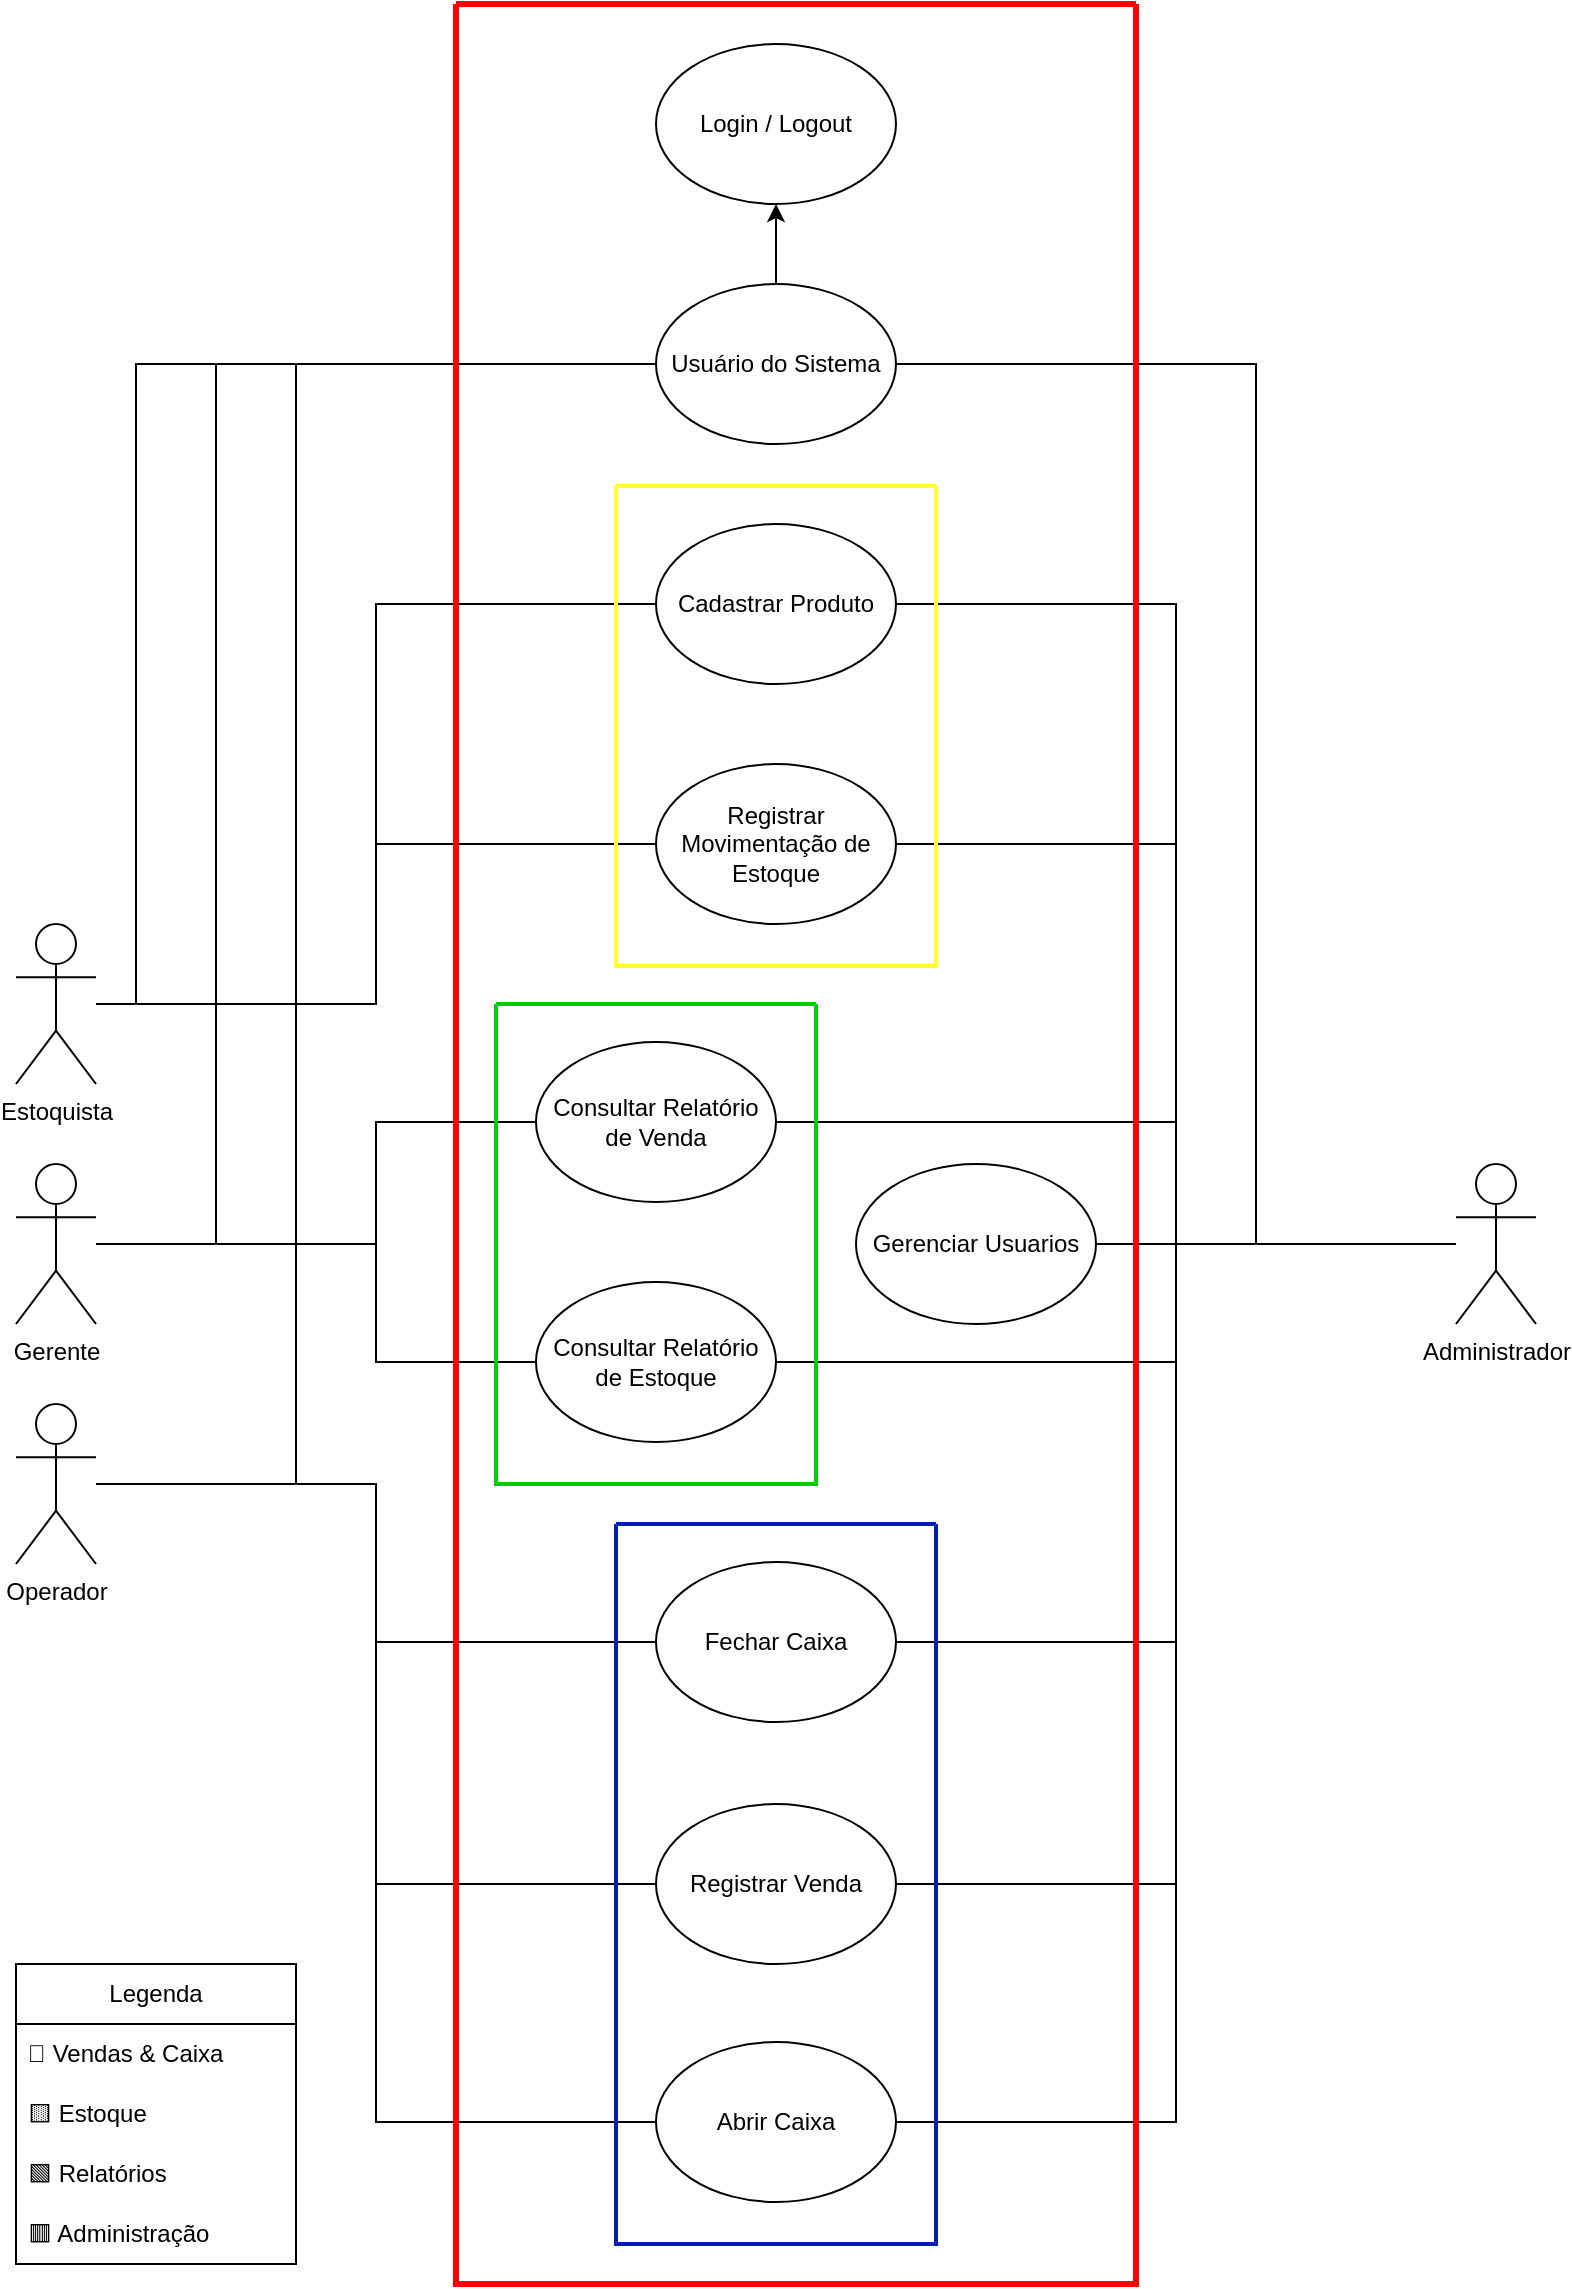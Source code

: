 <mxfile version="28.1.2">
  <diagram name="Página-1" id="6sM0z9Nq1gSoZ9EJpc1h">
    <mxGraphModel dx="2500" dy="211" grid="1" gridSize="10" guides="1" tooltips="1" connect="1" arrows="1" fold="1" page="1" pageScale="1" pageWidth="827" pageHeight="1169" math="0" shadow="0">
      <root>
        <mxCell id="0" />
        <mxCell id="1" parent="0" />
        <mxCell id="uc30BxXDErF5APEfYW1B-68" style="edgeStyle=orthogonalEdgeStyle;rounded=0;orthogonalLoop=1;jettySize=auto;html=1;entryX=0;entryY=0.5;entryDx=0;entryDy=0;endArrow=none;endFill=0;" parent="1" source="uc30BxXDErF5APEfYW1B-1" target="uc30BxXDErF5APEfYW1B-6" edge="1">
          <mxGeometry relative="1" as="geometry" />
        </mxCell>
        <mxCell id="uc30BxXDErF5APEfYW1B-69" style="edgeStyle=orthogonalEdgeStyle;rounded=0;orthogonalLoop=1;jettySize=auto;html=1;entryX=0;entryY=0.5;entryDx=0;entryDy=0;endArrow=none;endFill=0;" parent="1" source="uc30BxXDErF5APEfYW1B-1" target="uc30BxXDErF5APEfYW1B-7" edge="1">
          <mxGeometry relative="1" as="geometry" />
        </mxCell>
        <mxCell id="uc30BxXDErF5APEfYW1B-70" style="edgeStyle=orthogonalEdgeStyle;rounded=0;orthogonalLoop=1;jettySize=auto;html=1;entryX=0;entryY=0.5;entryDx=0;entryDy=0;endArrow=none;endFill=0;" parent="1" source="uc30BxXDErF5APEfYW1B-1" target="uc30BxXDErF5APEfYW1B-5" edge="1">
          <mxGeometry relative="1" as="geometry" />
        </mxCell>
        <mxCell id="uc30BxXDErF5APEfYW1B-91" style="edgeStyle=orthogonalEdgeStyle;rounded=0;orthogonalLoop=1;jettySize=auto;html=1;entryX=0;entryY=0.5;entryDx=0;entryDy=0;endArrow=none;endFill=0;" parent="1" source="uc30BxXDErF5APEfYW1B-1" target="uc30BxXDErF5APEfYW1B-85" edge="1">
          <mxGeometry relative="1" as="geometry">
            <Array as="points">
              <mxPoint x="180" y="1920" />
              <mxPoint x="180" y="1360" />
            </Array>
          </mxGeometry>
        </mxCell>
        <mxCell id="uc30BxXDErF5APEfYW1B-1" value="Operador" style="shape=umlActor;verticalLabelPosition=bottom;verticalAlign=top;html=1;outlineConnect=0;" parent="1" vertex="1">
          <mxGeometry x="40" y="1880" width="40" height="80" as="geometry" />
        </mxCell>
        <mxCell id="uc30BxXDErF5APEfYW1B-64" style="rounded=0;orthogonalLoop=1;jettySize=auto;html=1;entryX=0;entryY=0.5;entryDx=0;entryDy=0;edgeStyle=orthogonalEdgeStyle;endArrow=none;endFill=0;" parent="1" source="uc30BxXDErF5APEfYW1B-2" target="uc30BxXDErF5APEfYW1B-16" edge="1">
          <mxGeometry relative="1" as="geometry" />
        </mxCell>
        <mxCell id="uc30BxXDErF5APEfYW1B-65" style="rounded=0;orthogonalLoop=1;jettySize=auto;html=1;entryX=0;entryY=0.5;entryDx=0;entryDy=0;edgeStyle=orthogonalEdgeStyle;endArrow=none;endFill=0;" parent="1" source="uc30BxXDErF5APEfYW1B-2" target="uc30BxXDErF5APEfYW1B-17" edge="1">
          <mxGeometry relative="1" as="geometry" />
        </mxCell>
        <mxCell id="uc30BxXDErF5APEfYW1B-89" style="edgeStyle=orthogonalEdgeStyle;rounded=0;orthogonalLoop=1;jettySize=auto;html=1;entryX=0;entryY=0.5;entryDx=0;entryDy=0;endArrow=none;endFill=0;" parent="1" source="uc30BxXDErF5APEfYW1B-2" target="uc30BxXDErF5APEfYW1B-85" edge="1">
          <mxGeometry relative="1" as="geometry">
            <Array as="points">
              <mxPoint x="100" y="1680" />
              <mxPoint x="100" y="1360" />
            </Array>
          </mxGeometry>
        </mxCell>
        <mxCell id="uc30BxXDErF5APEfYW1B-2" value="Estoquista" style="shape=umlActor;verticalLabelPosition=bottom;verticalAlign=top;html=1;outlineConnect=0;" parent="1" vertex="1">
          <mxGeometry x="40" y="1640" width="40" height="80" as="geometry" />
        </mxCell>
        <mxCell id="uc30BxXDErF5APEfYW1B-81" style="edgeStyle=orthogonalEdgeStyle;rounded=0;orthogonalLoop=1;jettySize=auto;html=1;entryX=0;entryY=0.5;entryDx=0;entryDy=0;endArrow=none;endFill=0;" parent="1" source="uc30BxXDErF5APEfYW1B-3" target="uc30BxXDErF5APEfYW1B-24" edge="1">
          <mxGeometry relative="1" as="geometry">
            <Array as="points">
              <mxPoint x="220" y="1800" />
              <mxPoint x="220" y="1859" />
            </Array>
          </mxGeometry>
        </mxCell>
        <mxCell id="uc30BxXDErF5APEfYW1B-82" style="edgeStyle=orthogonalEdgeStyle;rounded=0;orthogonalLoop=1;jettySize=auto;html=1;entryX=0;entryY=0.5;entryDx=0;entryDy=0;endArrow=none;endFill=0;" parent="1" source="uc30BxXDErF5APEfYW1B-3" target="uc30BxXDErF5APEfYW1B-23" edge="1">
          <mxGeometry relative="1" as="geometry">
            <Array as="points">
              <mxPoint x="220" y="1800" />
              <mxPoint x="220" y="1739" />
            </Array>
          </mxGeometry>
        </mxCell>
        <mxCell id="uc30BxXDErF5APEfYW1B-90" style="edgeStyle=orthogonalEdgeStyle;rounded=0;orthogonalLoop=1;jettySize=auto;html=1;entryX=0;entryY=0.5;entryDx=0;entryDy=0;endArrow=none;endFill=0;" parent="1" source="uc30BxXDErF5APEfYW1B-3" target="uc30BxXDErF5APEfYW1B-85" edge="1">
          <mxGeometry relative="1" as="geometry">
            <mxPoint x="160" y="1360" as="targetPoint" />
            <Array as="points">
              <mxPoint x="140" y="1800" />
              <mxPoint x="140" y="1360" />
            </Array>
          </mxGeometry>
        </mxCell>
        <mxCell id="uc30BxXDErF5APEfYW1B-3" value="&lt;div&gt;Gerente&lt;/div&gt;" style="shape=umlActor;verticalLabelPosition=bottom;verticalAlign=top;html=1;outlineConnect=0;" parent="1" vertex="1">
          <mxGeometry x="40" y="1760" width="40" height="80" as="geometry" />
        </mxCell>
        <mxCell id="uc30BxXDErF5APEfYW1B-75" style="edgeStyle=orthogonalEdgeStyle;rounded=0;orthogonalLoop=1;jettySize=auto;html=1;entryX=1;entryY=0.5;entryDx=0;entryDy=0;endArrow=none;endFill=0;" parent="1" source="uc30BxXDErF5APEfYW1B-4" target="uc30BxXDErF5APEfYW1B-16" edge="1">
          <mxGeometry relative="1" as="geometry" />
        </mxCell>
        <mxCell id="uc30BxXDErF5APEfYW1B-76" style="edgeStyle=orthogonalEdgeStyle;rounded=0;orthogonalLoop=1;jettySize=auto;html=1;entryX=1;entryY=0.5;entryDx=0;entryDy=0;endArrow=none;endFill=0;" parent="1" source="uc30BxXDErF5APEfYW1B-4" target="uc30BxXDErF5APEfYW1B-17" edge="1">
          <mxGeometry relative="1" as="geometry" />
        </mxCell>
        <mxCell id="uc30BxXDErF5APEfYW1B-77" style="edgeStyle=orthogonalEdgeStyle;rounded=0;orthogonalLoop=1;jettySize=auto;html=1;entryX=1;entryY=0.5;entryDx=0;entryDy=0;endArrow=none;endFill=0;" parent="1" source="uc30BxXDErF5APEfYW1B-4" target="uc30BxXDErF5APEfYW1B-6" edge="1">
          <mxGeometry relative="1" as="geometry" />
        </mxCell>
        <mxCell id="uc30BxXDErF5APEfYW1B-78" style="edgeStyle=orthogonalEdgeStyle;rounded=0;orthogonalLoop=1;jettySize=auto;html=1;entryX=1;entryY=0.5;entryDx=0;entryDy=0;endArrow=none;endFill=0;" parent="1" source="uc30BxXDErF5APEfYW1B-4" target="uc30BxXDErF5APEfYW1B-7" edge="1">
          <mxGeometry relative="1" as="geometry" />
        </mxCell>
        <mxCell id="uc30BxXDErF5APEfYW1B-79" style="edgeStyle=orthogonalEdgeStyle;rounded=0;orthogonalLoop=1;jettySize=auto;html=1;entryX=1;entryY=0.5;entryDx=0;entryDy=0;endArrow=none;endFill=0;" parent="1" source="uc30BxXDErF5APEfYW1B-4" target="uc30BxXDErF5APEfYW1B-5" edge="1">
          <mxGeometry relative="1" as="geometry" />
        </mxCell>
        <mxCell id="uc30BxXDErF5APEfYW1B-88" style="edgeStyle=orthogonalEdgeStyle;rounded=0;orthogonalLoop=1;jettySize=auto;html=1;entryX=1;entryY=0.5;entryDx=0;entryDy=0;endArrow=none;endFill=0;" parent="1" source="uc30BxXDErF5APEfYW1B-4" target="uc30BxXDErF5APEfYW1B-85" edge="1">
          <mxGeometry relative="1" as="geometry">
            <Array as="points">
              <mxPoint x="660" y="1800" />
              <mxPoint x="660" y="1360" />
            </Array>
          </mxGeometry>
        </mxCell>
        <mxCell id="uc30BxXDErF5APEfYW1B-92" style="edgeStyle=orthogonalEdgeStyle;rounded=0;orthogonalLoop=1;jettySize=auto;html=1;entryX=1;entryY=0.5;entryDx=0;entryDy=0;endArrow=none;endFill=0;" parent="1" source="uc30BxXDErF5APEfYW1B-4" target="uc30BxXDErF5APEfYW1B-31" edge="1">
          <mxGeometry relative="1" as="geometry" />
        </mxCell>
        <mxCell id="1QleDGYtUpiaQ6U-4iyC-1" style="edgeStyle=orthogonalEdgeStyle;rounded=0;orthogonalLoop=1;jettySize=auto;html=1;entryX=1;entryY=0.5;entryDx=0;entryDy=0;endArrow=none;endFill=0;" edge="1" parent="1" source="uc30BxXDErF5APEfYW1B-4" target="uc30BxXDErF5APEfYW1B-23">
          <mxGeometry relative="1" as="geometry">
            <Array as="points">
              <mxPoint x="620" y="1800" />
              <mxPoint x="620" y="1739" />
            </Array>
          </mxGeometry>
        </mxCell>
        <mxCell id="1QleDGYtUpiaQ6U-4iyC-2" style="edgeStyle=orthogonalEdgeStyle;rounded=0;orthogonalLoop=1;jettySize=auto;html=1;entryX=1;entryY=0.5;entryDx=0;entryDy=0;endArrow=none;endFill=0;" edge="1" parent="1" source="uc30BxXDErF5APEfYW1B-4" target="uc30BxXDErF5APEfYW1B-24">
          <mxGeometry relative="1" as="geometry">
            <Array as="points">
              <mxPoint x="620" y="1800" />
              <mxPoint x="620" y="1859" />
            </Array>
          </mxGeometry>
        </mxCell>
        <mxCell id="uc30BxXDErF5APEfYW1B-4" value="Administrador" style="shape=umlActor;verticalLabelPosition=bottom;verticalAlign=top;html=1;outlineConnect=0;" parent="1" vertex="1">
          <mxGeometry x="760" y="1760" width="40" height="80" as="geometry" />
        </mxCell>
        <mxCell id="uc30BxXDErF5APEfYW1B-97" value="Legenda" style="swimlane;fontStyle=0;childLayout=stackLayout;horizontal=1;startSize=30;horizontalStack=0;resizeParent=1;resizeParentMax=0;resizeLast=0;collapsible=1;marginBottom=0;whiteSpace=wrap;html=1;" parent="1" vertex="1">
          <mxGeometry x="40" y="2160" width="140" height="150" as="geometry" />
        </mxCell>
        <mxCell id="uc30BxXDErF5APEfYW1B-98" value="🔷 Vendas &amp;amp; Caixa" style="text;strokeColor=none;fillColor=none;align=left;verticalAlign=middle;spacingLeft=4;spacingRight=4;overflow=hidden;points=[[0,0.5],[1,0.5]];portConstraint=eastwest;rotatable=0;whiteSpace=wrap;html=1;" parent="uc30BxXDErF5APEfYW1B-97" vertex="1">
          <mxGeometry y="30" width="140" height="30" as="geometry" />
        </mxCell>
        <mxCell id="uc30BxXDErF5APEfYW1B-99" value="🟨 Estoque" style="text;strokeColor=none;fillColor=none;align=left;verticalAlign=middle;spacingLeft=4;spacingRight=4;overflow=hidden;points=[[0,0.5],[1,0.5]];portConstraint=eastwest;rotatable=0;whiteSpace=wrap;html=1;" parent="uc30BxXDErF5APEfYW1B-97" vertex="1">
          <mxGeometry y="60" width="140" height="30" as="geometry" />
        </mxCell>
        <mxCell id="uc30BxXDErF5APEfYW1B-100" value="🟩 Relatórios" style="text;strokeColor=none;fillColor=none;align=left;verticalAlign=middle;spacingLeft=4;spacingRight=4;overflow=hidden;points=[[0,0.5],[1,0.5]];portConstraint=eastwest;rotatable=0;whiteSpace=wrap;html=1;" parent="uc30BxXDErF5APEfYW1B-97" vertex="1">
          <mxGeometry y="90" width="140" height="30" as="geometry" />
        </mxCell>
        <mxCell id="uc30BxXDErF5APEfYW1B-103" value="🟥 Administração" style="text;strokeColor=none;fillColor=none;align=left;verticalAlign=middle;spacingLeft=4;spacingRight=4;overflow=hidden;points=[[0,0.5],[1,0.5]];portConstraint=eastwest;rotatable=0;whiteSpace=wrap;html=1;" parent="uc30BxXDErF5APEfYW1B-97" vertex="1">
          <mxGeometry y="120" width="140" height="30" as="geometry" />
        </mxCell>
        <mxCell id="uc30BxXDErF5APEfYW1B-104" value="" style="swimlane;startSize=0;strokeColor=light-dark(#FF0000,#FF0000);strokeWidth=3;fillColor=none;" parent="1" vertex="1">
          <mxGeometry x="260" y="1180" width="340" height="1140" as="geometry">
            <mxRectangle x="260" y="1180" width="50" height="40" as="alternateBounds" />
          </mxGeometry>
        </mxCell>
        <mxCell id="uc30BxXDErF5APEfYW1B-31" value="Gerenciar Usuarios" style="ellipse;whiteSpace=wrap;html=1;" parent="uc30BxXDErF5APEfYW1B-104" vertex="1">
          <mxGeometry x="200" y="580" width="120" height="80" as="geometry" />
        </mxCell>
        <mxCell id="uc30BxXDErF5APEfYW1B-94" value="" style="swimlane;startSize=0;strokeColor=light-dark(#FFFF33,#FFFF33);strokeWidth=2;verticalAlign=bottom;fillColor=none;" parent="uc30BxXDErF5APEfYW1B-104" vertex="1">
          <mxGeometry x="80" y="241" width="160" height="240" as="geometry">
            <mxRectangle x="340" y="1421" width="50" height="40" as="alternateBounds" />
          </mxGeometry>
        </mxCell>
        <mxCell id="uc30BxXDErF5APEfYW1B-16" value="Cadastrar Produto" style="ellipse;whiteSpace=wrap;html=1;" parent="uc30BxXDErF5APEfYW1B-94" vertex="1">
          <mxGeometry x="20" y="19" width="120" height="80" as="geometry" />
        </mxCell>
        <mxCell id="uc30BxXDErF5APEfYW1B-17" value="Registrar Movimentação de Estoque" style="ellipse;whiteSpace=wrap;html=1;" parent="uc30BxXDErF5APEfYW1B-94" vertex="1">
          <mxGeometry x="20" y="139" width="120" height="80" as="geometry" />
        </mxCell>
        <mxCell id="uc30BxXDErF5APEfYW1B-85" value="Usuário do Sistema" style="ellipse;whiteSpace=wrap;html=1;" parent="uc30BxXDErF5APEfYW1B-104" vertex="1">
          <mxGeometry x="100" y="140" width="120" height="80" as="geometry" />
        </mxCell>
        <mxCell id="uc30BxXDErF5APEfYW1B-32" value="Login / Logout" style="ellipse;whiteSpace=wrap;html=1;" parent="uc30BxXDErF5APEfYW1B-104" vertex="1">
          <mxGeometry x="100" y="20" width="120" height="80" as="geometry" />
        </mxCell>
        <mxCell id="uc30BxXDErF5APEfYW1B-86" style="edgeStyle=orthogonalEdgeStyle;rounded=0;orthogonalLoop=1;jettySize=auto;html=1;entryX=0.5;entryY=1;entryDx=0;entryDy=0;" parent="uc30BxXDErF5APEfYW1B-104" source="uc30BxXDErF5APEfYW1B-85" target="uc30BxXDErF5APEfYW1B-32" edge="1">
          <mxGeometry relative="1" as="geometry" />
        </mxCell>
        <mxCell id="uc30BxXDErF5APEfYW1B-95" value="" style="swimlane;startSize=0;fillColor=none;fontColor=light-dark(#FFFFFF,#FFFFFF);strokeColor=light-dark(#00CC00,#00CC00);strokeWidth=2;verticalAlign=bottom;" parent="uc30BxXDErF5APEfYW1B-104" vertex="1">
          <mxGeometry x="20" y="500" width="160" height="240" as="geometry" />
        </mxCell>
        <mxCell id="uc30BxXDErF5APEfYW1B-24" value="Consultar Relatório de Estoque" style="ellipse;whiteSpace=wrap;html=1;" parent="uc30BxXDErF5APEfYW1B-95" vertex="1">
          <mxGeometry x="20" y="139" width="120" height="80" as="geometry" />
        </mxCell>
        <mxCell id="uc30BxXDErF5APEfYW1B-23" value="Consultar Relatório de Venda" style="ellipse;whiteSpace=wrap;html=1;" parent="uc30BxXDErF5APEfYW1B-95" vertex="1">
          <mxGeometry x="20" y="19" width="120" height="80" as="geometry" />
        </mxCell>
        <mxCell id="uc30BxXDErF5APEfYW1B-93" value="" style="swimlane;startSize=0;verticalAlign=top;labelPosition=center;verticalLabelPosition=bottom;align=center;fillColor=none;fontColor=light-dark(#FFFFFF,#FFFFFF);strokeColor=light-dark(#001DBC,#001DBC);strokeWidth=2;" parent="uc30BxXDErF5APEfYW1B-104" vertex="1">
          <mxGeometry x="80" y="760" width="160" height="360" as="geometry" />
        </mxCell>
        <mxCell id="uc30BxXDErF5APEfYW1B-5" value="Abrir Caixa" style="ellipse;whiteSpace=wrap;html=1;" parent="uc30BxXDErF5APEfYW1B-93" vertex="1">
          <mxGeometry x="20" y="259" width="120" height="80" as="geometry" />
        </mxCell>
        <mxCell id="uc30BxXDErF5APEfYW1B-7" value="Registrar Venda" style="ellipse;whiteSpace=wrap;html=1;" parent="uc30BxXDErF5APEfYW1B-93" vertex="1">
          <mxGeometry x="20" y="140" width="120" height="80" as="geometry" />
        </mxCell>
        <mxCell id="uc30BxXDErF5APEfYW1B-6" value="Fechar Caixa" style="ellipse;whiteSpace=wrap;html=1;" parent="uc30BxXDErF5APEfYW1B-93" vertex="1">
          <mxGeometry x="20" y="19" width="120" height="80" as="geometry" />
        </mxCell>
      </root>
    </mxGraphModel>
  </diagram>
</mxfile>
